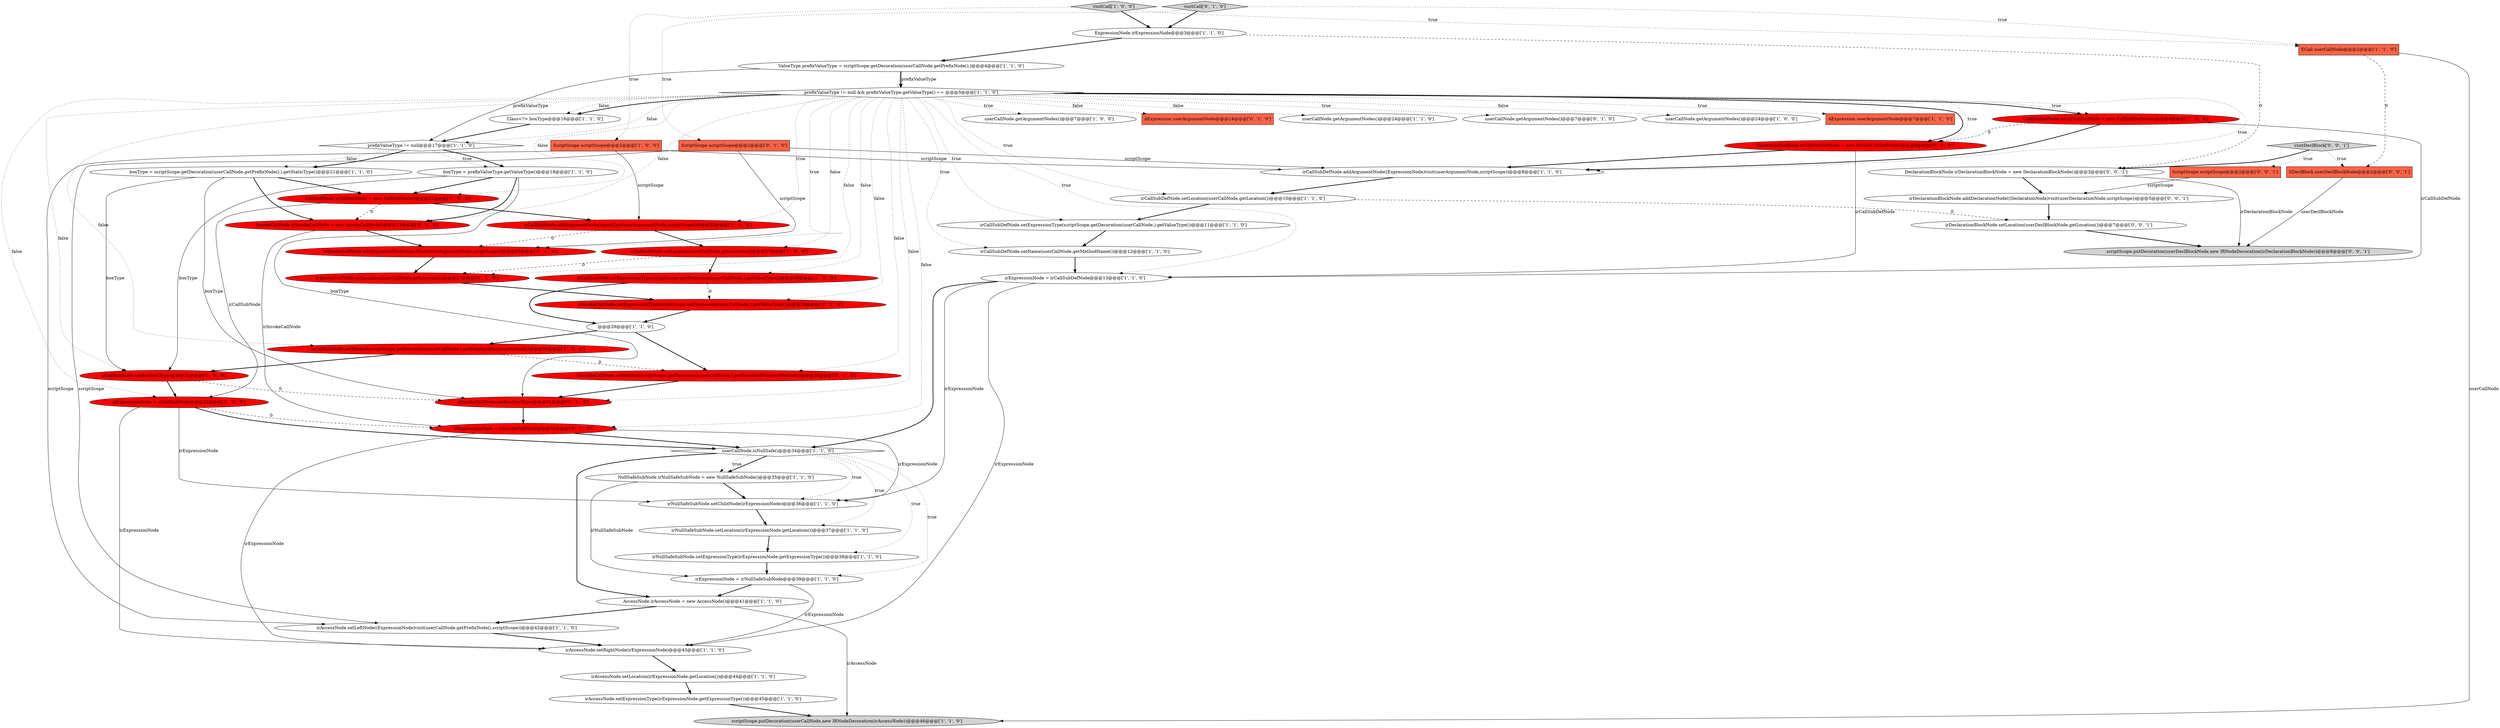 digraph {
20 [style = filled, label = "irCallSubNode.setMethod(scriptScope.getDecoration(userCallNode,).getStandardPainlessMethod())@@@30@@@['1', '0', '0']", fillcolor = red, shape = ellipse image = "AAA1AAABBB1BBB"];
3 [style = filled, label = "irCallSubNode.setLocation(userCallNode.getLocation())@@@27@@@['1', '0', '0']", fillcolor = red, shape = ellipse image = "AAA1AAABBB1BBB"];
4 [style = filled, label = "scriptScope.putDecoration(userCallNode,new IRNodeDecoration(irAccessNode))@@@46@@@['1', '1', '0']", fillcolor = lightgray, shape = ellipse image = "AAA0AAABBB1BBB"];
36 [style = filled, label = "irAccessNode.setExpressionType(irExpressionNode.getExpressionType())@@@45@@@['1', '1', '0']", fillcolor = white, shape = ellipse image = "AAA0AAABBB1BBB"];
39 [style = filled, label = "userCallNode.isNullSafe()@@@34@@@['1', '1', '0']", fillcolor = white, shape = diamond image = "AAA0AAABBB1BBB"];
10 [style = filled, label = "Class<?> boxType@@@16@@@['1', '1', '0']", fillcolor = white, shape = ellipse image = "AAA0AAABBB1BBB"];
43 [style = filled, label = "irInvokeCallNode.setLocation(userCallNode.getLocation())@@@27@@@['0', '1', '0']", fillcolor = red, shape = ellipse image = "AAA1AAABBB2BBB"];
7 [style = filled, label = "irCallSubDefNode.setLocation(userCallNode.getLocation())@@@10@@@['1', '1', '0']", fillcolor = white, shape = ellipse image = "AAA0AAABBB1BBB"];
55 [style = filled, label = "irDeclarationBlockNode.addDeclarationNode((DeclarationNode)visit(userDeclarationNode,scriptScope))@@@5@@@['0', '0', '1']", fillcolor = white, shape = ellipse image = "AAA0AAABBB3BBB"];
53 [style = filled, label = "DeclarationBlockNode irDeclarationBlockNode = new DeclarationBlockNode()@@@3@@@['0', '0', '1']", fillcolor = white, shape = ellipse image = "AAA0AAABBB3BBB"];
30 [style = filled, label = "ValueType prefixValueType = scriptScope.getDecoration(userCallNode.getPrefixNode(),)@@@4@@@['1', '1', '0']", fillcolor = white, shape = ellipse image = "AAA0AAABBB1BBB"];
44 [style = filled, label = "irInvokeCallNode.setMethod(scriptScope.getDecoration(userCallNode,).getStandardPainlessMethod())@@@30@@@['0', '1', '0']", fillcolor = red, shape = ellipse image = "AAA1AAABBB2BBB"];
47 [style = filled, label = "irInvokeCallNode.setExpressionType(scriptScope.getDecoration(userCallNode,).getValueType())@@@28@@@['0', '1', '0']", fillcolor = red, shape = ellipse image = "AAA1AAABBB2BBB"];
2 [style = filled, label = "userCallNode.getArgumentNodes()@@@7@@@['1', '0', '0']", fillcolor = white, shape = ellipse image = "AAA0AAABBB1BBB"];
5 [style = filled, label = "ScriptScope scriptScope@@@2@@@['1', '0', '0']", fillcolor = tomato, shape = box image = "AAA0AAABBB1BBB"];
6 [style = filled, label = "irAccessNode.setLeftNode((ExpressionNode)visit(userCallNode.getPrefixNode(),scriptScope))@@@42@@@['1', '1', '0']", fillcolor = white, shape = ellipse image = "AAA0AAABBB1BBB"];
33 [style = filled, label = "irCallSubNode.addArgumentNode(injectCast(userArgumentNode,scriptScope))@@@25@@@['1', '0', '0']", fillcolor = red, shape = ellipse image = "AAA1AAABBB1BBB"];
40 [style = filled, label = "irInvokeCallNode.addArgumentNode(injectCast(userArgumentNode,scriptScope))@@@25@@@['0', '1', '0']", fillcolor = red, shape = ellipse image = "AAA1AAABBB2BBB"];
15 [style = filled, label = "NullSafeSubNode irNullSafeSubNode = new NullSafeSubNode()@@@35@@@['1', '1', '0']", fillcolor = white, shape = ellipse image = "AAA0AAABBB1BBB"];
25 [style = filled, label = "irNullSafeSubNode.setLocation(irExpressionNode.getLocation())@@@37@@@['1', '1', '0']", fillcolor = white, shape = ellipse image = "AAA0AAABBB1BBB"];
11 [style = filled, label = "irNullSafeSubNode.setExpressionType(irExpressionNode.getExpressionType())@@@38@@@['1', '1', '0']", fillcolor = white, shape = ellipse image = "AAA0AAABBB1BBB"];
49 [style = filled, label = "AExpression userArgumentNode@@@24@@@['0', '1', '0']", fillcolor = tomato, shape = box image = "AAA0AAABBB2BBB"];
42 [style = filled, label = "irExpressionNode = irInvokeCallNode@@@32@@@['0', '1', '0']", fillcolor = red, shape = ellipse image = "AAA1AAABBB2BBB"];
24 [style = filled, label = "ExpressionNode irExpressionNode@@@3@@@['1', '1', '0']", fillcolor = white, shape = ellipse image = "AAA0AAABBB1BBB"];
9 [style = filled, label = "irCallSubDefNode.addArgumentNode((ExpressionNode)visit(userArgumentNode,scriptScope))@@@8@@@['1', '1', '0']", fillcolor = white, shape = ellipse image = "AAA0AAABBB1BBB"];
54 [style = filled, label = "ScriptScope scriptScope@@@2@@@['0', '0', '1']", fillcolor = tomato, shape = box image = "AAA0AAABBB3BBB"];
57 [style = filled, label = "visitDeclBlock['0', '0', '1']", fillcolor = lightgray, shape = diamond image = "AAA0AAABBB3BBB"];
45 [style = filled, label = "InvokeCallNode irInvokeCallNode = new InvokeCallNode()@@@23@@@['0', '1', '0']", fillcolor = red, shape = ellipse image = "AAA1AAABBB2BBB"];
35 [style = filled, label = "userCallNode.getArgumentNodes()@@@24@@@['1', '1', '0']", fillcolor = white, shape = ellipse image = "AAA0AAABBB1BBB"];
27 [style = filled, label = "irNullSafeSubNode.setChildNode(irExpressionNode)@@@36@@@['1', '1', '0']", fillcolor = white, shape = ellipse image = "AAA0AAABBB1BBB"];
38 [style = filled, label = "@@@29@@@['1', '1', '0']", fillcolor = white, shape = ellipse image = "AAA0AAABBB1BBB"];
46 [style = filled, label = "InvokeCallDefNode irCallSubDefNode = new InvokeCallDefNode()@@@6@@@['0', '1', '0']", fillcolor = red, shape = ellipse image = "AAA1AAABBB2BBB"];
13 [style = filled, label = "boxType = prefixValueType.getValueType()@@@18@@@['1', '1', '0']", fillcolor = white, shape = ellipse image = "AAA0AAABBB1BBB"];
48 [style = filled, label = "userCallNode.getArgumentNodes()@@@7@@@['0', '1', '0']", fillcolor = white, shape = ellipse image = "AAA0AAABBB2BBB"];
26 [style = filled, label = "irExpressionNode = irNullSafeSubNode@@@39@@@['1', '1', '0']", fillcolor = white, shape = ellipse image = "AAA0AAABBB1BBB"];
50 [style = filled, label = "irInvokeCallNode.setBox(boxType)@@@31@@@['0', '1', '0']", fillcolor = red, shape = ellipse image = "AAA1AAABBB2BBB"];
21 [style = filled, label = "irAccessNode.setLocation(irExpressionNode.getLocation())@@@44@@@['1', '1', '0']", fillcolor = white, shape = ellipse image = "AAA0AAABBB1BBB"];
17 [style = filled, label = "irCallSubNode.setExpressionType(scriptScope.getDecoration(userCallNode,).getValueType())@@@28@@@['1', '0', '0']", fillcolor = red, shape = ellipse image = "AAA1AAABBB1BBB"];
58 [style = filled, label = "irDeclarationBlockNode.setLocation(userDeclBlockNode.getLocation())@@@7@@@['0', '0', '1']", fillcolor = white, shape = ellipse image = "AAA0AAABBB3BBB"];
22 [style = filled, label = "userCallNode.getArgumentNodes()@@@24@@@['1', '0', '0']", fillcolor = white, shape = ellipse image = "AAA0AAABBB1BBB"];
41 [style = filled, label = "ScriptScope scriptScope@@@2@@@['0', '1', '0']", fillcolor = tomato, shape = box image = "AAA0AAABBB2BBB"];
29 [style = filled, label = "irCallSubNode.setBox(boxType)@@@31@@@['1', '0', '0']", fillcolor = red, shape = ellipse image = "AAA1AAABBB1BBB"];
51 [style = filled, label = "visitCall['0', '1', '0']", fillcolor = lightgray, shape = diamond image = "AAA0AAABBB2BBB"];
16 [style = filled, label = "irExpressionNode = irCallSubNode@@@32@@@['1', '0', '0']", fillcolor = red, shape = ellipse image = "AAA1AAABBB1BBB"];
31 [style = filled, label = "irCallSubDefNode.setName(userCallNode.getMethodName())@@@12@@@['1', '1', '0']", fillcolor = white, shape = ellipse image = "AAA0AAABBB1BBB"];
28 [style = filled, label = "prefixValueType != null@@@17@@@['1', '1', '0']", fillcolor = white, shape = diamond image = "AAA0AAABBB1BBB"];
12 [style = filled, label = "AccessNode irAccessNode = new AccessNode()@@@41@@@['1', '1', '0']", fillcolor = white, shape = ellipse image = "AAA0AAABBB1BBB"];
8 [style = filled, label = "visitCall['1', '0', '0']", fillcolor = lightgray, shape = diamond image = "AAA0AAABBB1BBB"];
18 [style = filled, label = "AExpression userArgumentNode@@@7@@@['1', '1', '0']", fillcolor = tomato, shape = box image = "AAA0AAABBB1BBB"];
0 [style = filled, label = "irAccessNode.setRightNode(irExpressionNode)@@@43@@@['1', '1', '0']", fillcolor = white, shape = ellipse image = "AAA0AAABBB1BBB"];
1 [style = filled, label = "CallSubDefNode irCallSubDefNode = new CallSubDefNode()@@@6@@@['1', '0', '0']", fillcolor = red, shape = ellipse image = "AAA1AAABBB1BBB"];
14 [style = filled, label = "CallSubNode irCallSubNode = new CallSubNode()@@@23@@@['1', '0', '0']", fillcolor = red, shape = ellipse image = "AAA1AAABBB1BBB"];
19 [style = filled, label = "prefixValueType != null && prefixValueType.getValueType() == @@@5@@@['1', '1', '0']", fillcolor = white, shape = diamond image = "AAA0AAABBB1BBB"];
23 [style = filled, label = "irCallSubDefNode.setExpressionType(scriptScope.getDecoration(userCallNode,).getValueType())@@@11@@@['1', '1', '0']", fillcolor = white, shape = ellipse image = "AAA0AAABBB1BBB"];
37 [style = filled, label = "irExpressionNode = irCallSubDefNode@@@13@@@['1', '1', '0']", fillcolor = white, shape = ellipse image = "AAA0AAABBB1BBB"];
56 [style = filled, label = "SDeclBlock userDeclBlockNode@@@2@@@['0', '0', '1']", fillcolor = tomato, shape = box image = "AAA0AAABBB3BBB"];
32 [style = filled, label = "boxType = scriptScope.getDecoration(userCallNode.getPrefixNode(),).getStaticType()@@@21@@@['1', '1', '0']", fillcolor = white, shape = ellipse image = "AAA0AAABBB1BBB"];
52 [style = filled, label = "scriptScope.putDecoration(userDeclBlockNode,new IRNodeDecoration(irDeclarationBlockNode))@@@8@@@['0', '0', '1']", fillcolor = lightgray, shape = ellipse image = "AAA0AAABBB3BBB"];
34 [style = filled, label = "ECall userCallNode@@@2@@@['1', '1', '0']", fillcolor = tomato, shape = box image = "AAA0AAABBB1BBB"];
19->40 [style = dotted, label="true"];
31->37 [style = bold, label=""];
16->0 [style = solid, label="irExpressionNode"];
38->44 [style = bold, label=""];
16->27 [style = solid, label="irExpressionNode"];
51->24 [style = bold, label=""];
41->6 [style = solid, label="scriptScope"];
39->11 [style = dotted, label="true"];
34->4 [style = solid, label="userCallNode"];
9->7 [style = bold, label=""];
15->26 [style = solid, label="irNullSafeSubNode"];
24->30 [style = bold, label=""];
17->47 [style = dashed, label="0"];
17->38 [style = bold, label=""];
19->1 [style = bold, label=""];
26->12 [style = bold, label=""];
20->44 [style = dashed, label="0"];
21->36 [style = bold, label=""];
19->50 [style = dotted, label="false"];
19->16 [style = dotted, label="false"];
34->56 [style = dashed, label="0"];
13->45 [style = bold, label=""];
45->42 [style = solid, label="irInvokeCallNode"];
19->35 [style = dotted, label="false"];
5->33 [style = solid, label="scriptScope"];
46->37 [style = solid, label="irCallSubDefNode"];
28->13 [style = dotted, label="true"];
13->14 [style = bold, label=""];
27->25 [style = bold, label=""];
12->4 [style = solid, label="irAccessNode"];
19->20 [style = dotted, label="false"];
51->34 [style = dotted, label="true"];
33->3 [style = bold, label=""];
39->25 [style = dotted, label="true"];
57->54 [style = dotted, label="true"];
32->29 [style = solid, label="boxType"];
39->26 [style = dotted, label="true"];
36->4 [style = bold, label=""];
7->58 [style = dashed, label="0"];
19->33 [style = dotted, label="true"];
13->50 [style = solid, label="boxType"];
44->50 [style = bold, label=""];
0->21 [style = bold, label=""];
19->37 [style = dotted, label="true"];
37->0 [style = solid, label="irExpressionNode"];
8->34 [style = dotted, label="true"];
30->19 [style = bold, label=""];
42->27 [style = solid, label="irExpressionNode"];
39->27 [style = dotted, label="true"];
43->47 [style = bold, label=""];
1->46 [style = dashed, label="0"];
5->9 [style = solid, label="scriptScope"];
7->23 [style = bold, label=""];
56->52 [style = solid, label="userDeclBlockNode"];
19->9 [style = dotted, label="true"];
41->9 [style = solid, label="scriptScope"];
39->12 [style = bold, label=""];
14->16 [style = solid, label="irCallSubNode"];
19->29 [style = dotted, label="false"];
16->39 [style = bold, label=""];
19->46 [style = bold, label=""];
29->16 [style = bold, label=""];
57->53 [style = bold, label=""];
19->45 [style = dotted, label="false"];
11->26 [style = bold, label=""];
51->41 [style = dotted, label="true"];
8->24 [style = bold, label=""];
41->40 [style = solid, label="scriptScope"];
23->31 [style = bold, label=""];
19->22 [style = dotted, label="false"];
19->1 [style = dotted, label="true"];
38->20 [style = bold, label=""];
46->9 [style = bold, label=""];
19->14 [style = dotted, label="false"];
42->39 [style = bold, label=""];
16->42 [style = dashed, label="0"];
19->18 [style = dotted, label="true"];
30->28 [style = solid, label="prefixValueType"];
32->14 [style = bold, label=""];
19->10 [style = bold, label=""];
19->17 [style = dotted, label="false"];
19->7 [style = dotted, label="true"];
28->32 [style = dotted, label="false"];
1->9 [style = bold, label=""];
19->49 [style = dotted, label="false"];
28->32 [style = bold, label=""];
19->43 [style = dotted, label="false"];
37->27 [style = solid, label="irExpressionNode"];
50->42 [style = bold, label=""];
19->42 [style = dotted, label="false"];
26->0 [style = solid, label="irExpressionNode"];
14->45 [style = dashed, label="0"];
53->52 [style = solid, label="irDeclarationBlockNode"];
3->17 [style = bold, label=""];
40->43 [style = bold, label=""];
37->39 [style = bold, label=""];
19->31 [style = dotted, label="true"];
45->40 [style = bold, label=""];
53->55 [style = bold, label=""];
32->45 [style = bold, label=""];
39->15 [style = bold, label=""];
32->50 [style = solid, label="boxType"];
33->40 [style = dashed, label="0"];
19->48 [style = dotted, label="true"];
10->28 [style = bold, label=""];
54->55 [style = solid, label="scriptScope"];
20->29 [style = bold, label=""];
19->3 [style = dotted, label="false"];
19->2 [style = dotted, label="true"];
19->28 [style = dotted, label="false"];
19->23 [style = dotted, label="true"];
28->13 [style = bold, label=""];
42->0 [style = solid, label="irExpressionNode"];
6->0 [style = bold, label=""];
19->47 [style = dotted, label="false"];
12->6 [style = bold, label=""];
47->38 [style = bold, label=""];
14->33 [style = bold, label=""];
24->53 [style = dashed, label="0"];
39->15 [style = dotted, label="true"];
29->50 [style = dashed, label="0"];
8->5 [style = dotted, label="true"];
25->11 [style = bold, label=""];
3->43 [style = dashed, label="0"];
13->29 [style = solid, label="boxType"];
19->46 [style = dotted, label="true"];
19->10 [style = dotted, label="false"];
58->52 [style = bold, label=""];
1->37 [style = solid, label="irCallSubDefNode"];
5->6 [style = solid, label="scriptScope"];
15->27 [style = bold, label=""];
30->19 [style = solid, label="prefixValueType"];
55->58 [style = bold, label=""];
19->44 [style = dotted, label="false"];
57->56 [style = dotted, label="true"];
}
